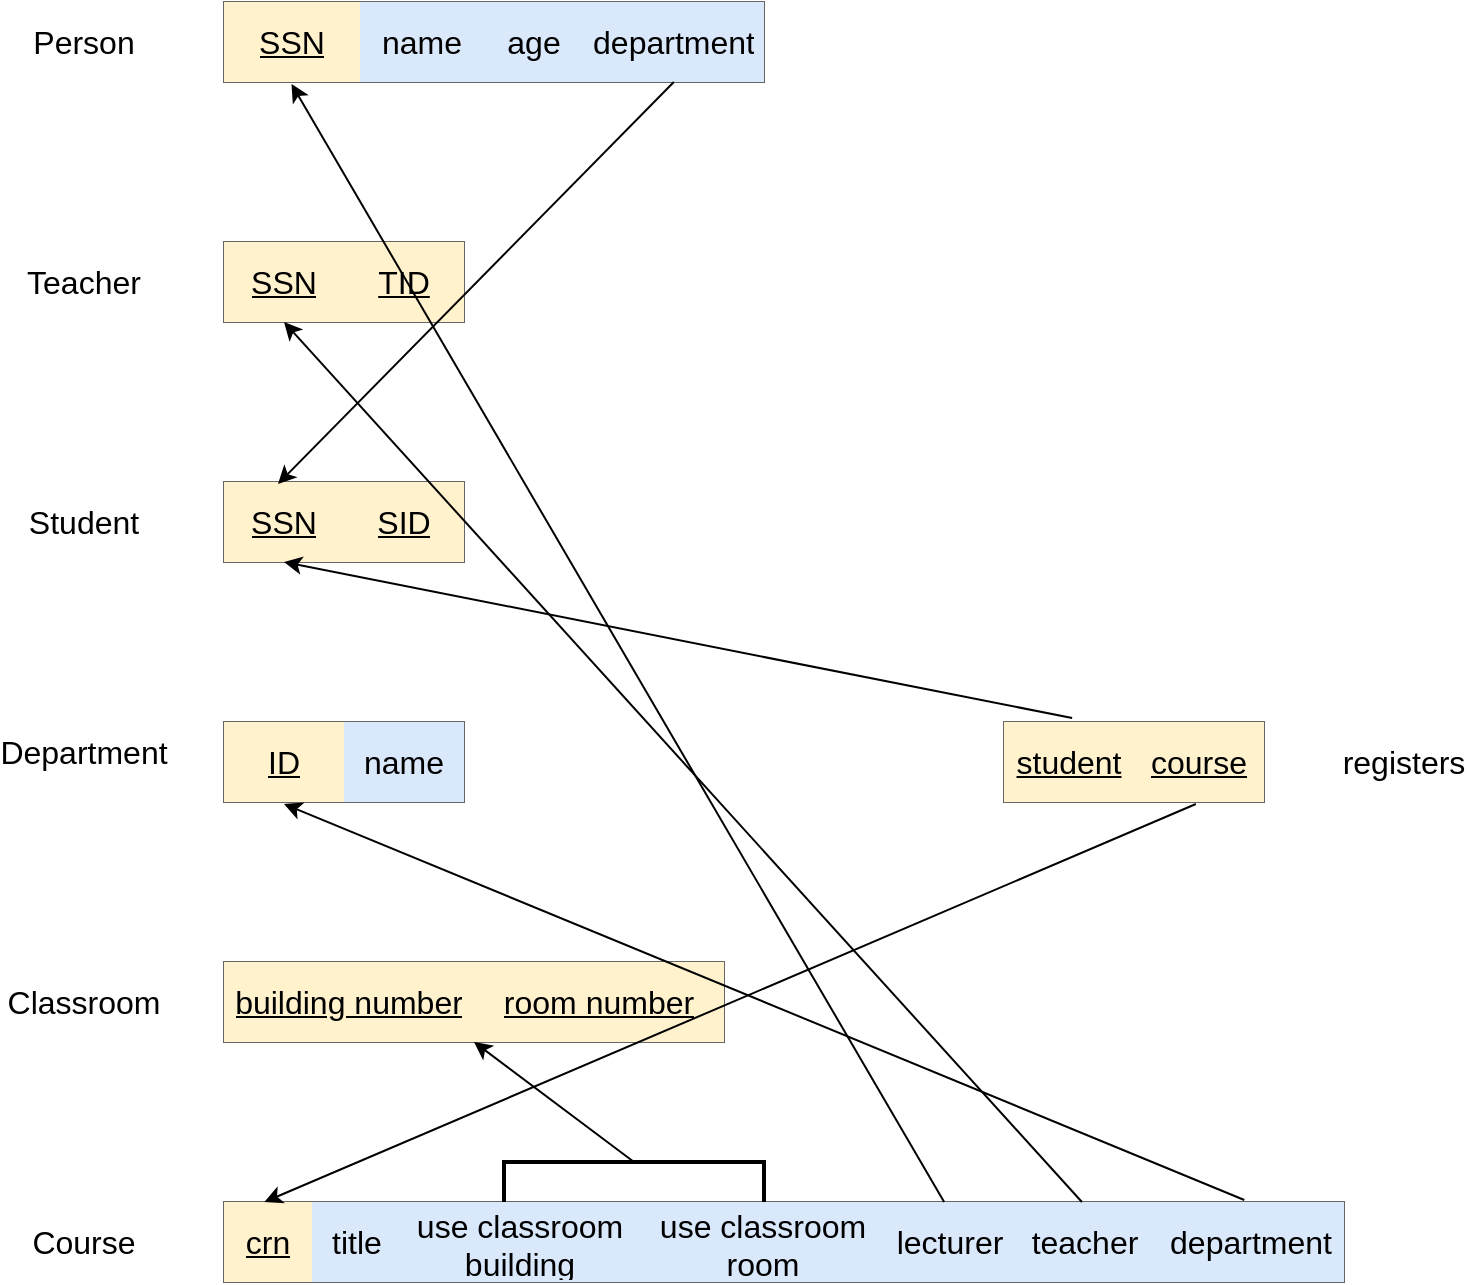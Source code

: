 <mxfile version="21.1.2" type="device">
  <diagram name="Page-1" id="XLfyf-j3GxoiXbW0jk3t">
    <mxGraphModel dx="794" dy="1194" grid="1" gridSize="10" guides="1" tooltips="1" connect="1" arrows="1" fold="1" page="1" pageScale="1" pageWidth="827" pageHeight="1169" math="0" shadow="0">
      <root>
        <mxCell id="0" />
        <mxCell id="1" parent="0" />
        <mxCell id="3cv_eZzOuFBuD2p36541-14" value="Person" style="shape=table;startSize=0;container=1;collapsible=0;childLayout=tableLayout;strokeColor=#666666;fontSize=16;fillColor=#f5f5f5;fontColor=#333333;swimlaneHead=1;swimlaneBody=1;swimlaneLine=1;" parent="1" vertex="1">
          <mxGeometry x="160" y="40" width="270" height="40" as="geometry" />
        </mxCell>
        <mxCell id="3cv_eZzOuFBuD2p36541-15" value="" style="shape=tableRow;horizontal=0;startSize=0;swimlaneHead=0;swimlaneBody=0;strokeColor=inherit;top=0;left=0;bottom=0;right=0;collapsible=0;dropTarget=0;fillColor=none;points=[[0,0.5],[1,0.5]];portConstraint=eastwest;fontSize=16;" parent="3cv_eZzOuFBuD2p36541-14" vertex="1">
          <mxGeometry width="270" height="40" as="geometry" />
        </mxCell>
        <mxCell id="3cv_eZzOuFBuD2p36541-58" value="&lt;u&gt;SSN&lt;/u&gt;" style="shape=partialRectangle;html=1;whiteSpace=wrap;connectable=0;strokeColor=#d6b656;overflow=hidden;fillColor=#fff2cc;top=0;left=0;bottom=0;right=0;pointerEvents=1;fontSize=16;" parent="3cv_eZzOuFBuD2p36541-15" vertex="1">
          <mxGeometry width="68" height="40" as="geometry">
            <mxRectangle width="68" height="40" as="alternateBounds" />
          </mxGeometry>
        </mxCell>
        <mxCell id="3cv_eZzOuFBuD2p36541-57" value="name" style="shape=partialRectangle;html=1;whiteSpace=wrap;connectable=0;strokeColor=#6c8ebf;overflow=hidden;fillColor=#dae8fc;top=0;left=0;bottom=0;right=0;pointerEvents=1;fontSize=16;" parent="3cv_eZzOuFBuD2p36541-15" vertex="1">
          <mxGeometry x="68" width="62" height="40" as="geometry">
            <mxRectangle width="62" height="40" as="alternateBounds" />
          </mxGeometry>
        </mxCell>
        <mxCell id="3cv_eZzOuFBuD2p36541-16" value="age" style="shape=partialRectangle;html=1;whiteSpace=wrap;connectable=0;strokeColor=#6c8ebf;overflow=hidden;fillColor=#dae8fc;top=0;left=0;bottom=0;right=0;pointerEvents=1;fontSize=16;" parent="3cv_eZzOuFBuD2p36541-15" vertex="1">
          <mxGeometry x="130" width="50" height="40" as="geometry">
            <mxRectangle width="50" height="40" as="alternateBounds" />
          </mxGeometry>
        </mxCell>
        <mxCell id="LzMOYXRbu2ug9y61RmiE-1" value="department" style="shape=partialRectangle;html=1;whiteSpace=wrap;connectable=0;strokeColor=#6c8ebf;overflow=hidden;fillColor=#dae8fc;top=0;left=0;bottom=0;right=0;pointerEvents=1;fontSize=16;" vertex="1" parent="3cv_eZzOuFBuD2p36541-15">
          <mxGeometry x="180" width="90" height="40" as="geometry">
            <mxRectangle width="90" height="40" as="alternateBounds" />
          </mxGeometry>
        </mxCell>
        <mxCell id="3cv_eZzOuFBuD2p36541-59" value="Teacher" style="shape=table;startSize=0;container=1;collapsible=0;childLayout=tableLayout;strokeColor=#666666;fontSize=16;fillColor=#f5f5f5;fontColor=#333333;" parent="1" vertex="1">
          <mxGeometry x="160" y="160" width="120" height="40" as="geometry" />
        </mxCell>
        <mxCell id="3cv_eZzOuFBuD2p36541-60" value="" style="shape=tableRow;horizontal=0;startSize=0;swimlaneHead=0;swimlaneBody=0;strokeColor=inherit;top=0;left=0;bottom=0;right=0;collapsible=0;dropTarget=0;fillColor=none;points=[[0,0.5],[1,0.5]];portConstraint=eastwest;fontSize=16;" parent="3cv_eZzOuFBuD2p36541-59" vertex="1">
          <mxGeometry width="120" height="40" as="geometry" />
        </mxCell>
        <mxCell id="3cv_eZzOuFBuD2p36541-61" value="&lt;u&gt;SSN&lt;/u&gt;" style="shape=partialRectangle;html=1;whiteSpace=wrap;connectable=0;strokeColor=#d6b656;overflow=hidden;fillColor=#fff2cc;top=0;left=0;bottom=0;right=0;pointerEvents=1;fontSize=16;" parent="3cv_eZzOuFBuD2p36541-60" vertex="1">
          <mxGeometry width="60" height="40" as="geometry">
            <mxRectangle width="60" height="40" as="alternateBounds" />
          </mxGeometry>
        </mxCell>
        <mxCell id="3cv_eZzOuFBuD2p36541-62" value="&lt;u&gt;TID&lt;/u&gt;" style="shape=partialRectangle;html=1;whiteSpace=wrap;connectable=0;strokeColor=#d6b656;overflow=hidden;fillColor=#fff2cc;top=0;left=0;bottom=0;right=0;pointerEvents=1;fontSize=16;" parent="3cv_eZzOuFBuD2p36541-60" vertex="1">
          <mxGeometry x="60" width="60" height="40" as="geometry">
            <mxRectangle width="60" height="40" as="alternateBounds" />
          </mxGeometry>
        </mxCell>
        <mxCell id="3cv_eZzOuFBuD2p36541-77" value="Department" style="shape=table;startSize=0;container=1;collapsible=0;childLayout=tableLayout;strokeColor=#666666;fontSize=16;fillColor=#f5f5f5;fontColor=#333333;" parent="1" vertex="1">
          <mxGeometry x="160" y="400" width="120" height="40" as="geometry" />
        </mxCell>
        <mxCell id="3cv_eZzOuFBuD2p36541-78" value="" style="shape=tableRow;horizontal=0;startSize=0;swimlaneHead=0;swimlaneBody=0;strokeColor=inherit;top=0;left=0;bottom=0;right=0;collapsible=0;dropTarget=0;fillColor=none;points=[[0,0.5],[1,0.5]];portConstraint=eastwest;fontSize=16;" parent="3cv_eZzOuFBuD2p36541-77" vertex="1">
          <mxGeometry width="120" height="40" as="geometry" />
        </mxCell>
        <mxCell id="3cv_eZzOuFBuD2p36541-79" value="&lt;u&gt;ID&lt;/u&gt;" style="shape=partialRectangle;html=1;whiteSpace=wrap;connectable=0;strokeColor=#d6b656;overflow=hidden;fillColor=#fff2cc;top=0;left=0;bottom=0;right=0;pointerEvents=1;fontSize=16;" parent="3cv_eZzOuFBuD2p36541-78" vertex="1">
          <mxGeometry width="60" height="40" as="geometry">
            <mxRectangle width="60" height="40" as="alternateBounds" />
          </mxGeometry>
        </mxCell>
        <mxCell id="3cv_eZzOuFBuD2p36541-80" value="name" style="shape=partialRectangle;html=1;whiteSpace=wrap;connectable=0;strokeColor=#6c8ebf;overflow=hidden;fillColor=#dae8fc;top=0;left=0;bottom=0;right=0;pointerEvents=1;fontSize=16;" parent="3cv_eZzOuFBuD2p36541-78" vertex="1">
          <mxGeometry x="60" width="60" height="40" as="geometry">
            <mxRectangle width="60" height="40" as="alternateBounds" />
          </mxGeometry>
        </mxCell>
        <mxCell id="3cv_eZzOuFBuD2p36541-82" value="registers" style="shape=table;startSize=0;container=1;collapsible=0;childLayout=tableLayout;strokeColor=#666666;fontSize=16;fillColor=#f5f5f5;fontColor=#333333;" parent="1" vertex="1">
          <mxGeometry x="550" y="400" width="130" height="40" as="geometry" />
        </mxCell>
        <mxCell id="3cv_eZzOuFBuD2p36541-83" value="" style="shape=tableRow;horizontal=0;startSize=0;swimlaneHead=0;swimlaneBody=0;strokeColor=inherit;top=0;left=0;bottom=0;right=0;collapsible=0;dropTarget=0;fillColor=none;points=[[0,0.5],[1,0.5]];portConstraint=eastwest;fontSize=16;" parent="3cv_eZzOuFBuD2p36541-82" vertex="1">
          <mxGeometry width="130" height="40" as="geometry" />
        </mxCell>
        <mxCell id="3cv_eZzOuFBuD2p36541-84" value="&lt;u&gt;student&lt;/u&gt;" style="shape=partialRectangle;html=1;whiteSpace=wrap;connectable=0;strokeColor=#d6b656;overflow=hidden;fillColor=#fff2cc;top=0;left=0;bottom=0;right=0;pointerEvents=1;fontSize=16;" parent="3cv_eZzOuFBuD2p36541-83" vertex="1">
          <mxGeometry width="65" height="40" as="geometry">
            <mxRectangle width="65" height="40" as="alternateBounds" />
          </mxGeometry>
        </mxCell>
        <mxCell id="3cv_eZzOuFBuD2p36541-85" value="&lt;u&gt;course&lt;/u&gt;" style="shape=partialRectangle;html=1;whiteSpace=wrap;connectable=0;strokeColor=#d6b656;overflow=hidden;fillColor=#fff2cc;top=0;left=0;bottom=0;right=0;pointerEvents=1;fontSize=16;" parent="3cv_eZzOuFBuD2p36541-83" vertex="1">
          <mxGeometry x="65" width="65" height="40" as="geometry">
            <mxRectangle width="65" height="40" as="alternateBounds" />
          </mxGeometry>
        </mxCell>
        <mxCell id="3cv_eZzOuFBuD2p36541-87" value="Student" style="shape=table;startSize=0;container=1;collapsible=0;childLayout=tableLayout;strokeColor=#666666;fontSize=16;fillColor=#f5f5f5;fontColor=#333333;" parent="1" vertex="1">
          <mxGeometry x="160" y="280" width="120" height="40" as="geometry" />
        </mxCell>
        <mxCell id="3cv_eZzOuFBuD2p36541-88" value="" style="shape=tableRow;horizontal=0;startSize=0;swimlaneHead=0;swimlaneBody=0;strokeColor=inherit;top=0;left=0;bottom=0;right=0;collapsible=0;dropTarget=0;fillColor=none;points=[[0,0.5],[1,0.5]];portConstraint=eastwest;fontSize=16;" parent="3cv_eZzOuFBuD2p36541-87" vertex="1">
          <mxGeometry width="120" height="40" as="geometry" />
        </mxCell>
        <mxCell id="3cv_eZzOuFBuD2p36541-89" value="&lt;u&gt;SSN&lt;/u&gt;" style="shape=partialRectangle;html=1;whiteSpace=wrap;connectable=0;strokeColor=#d6b656;overflow=hidden;fillColor=#fff2cc;top=0;left=0;bottom=0;right=0;pointerEvents=1;fontSize=16;" parent="3cv_eZzOuFBuD2p36541-88" vertex="1">
          <mxGeometry width="60" height="40" as="geometry">
            <mxRectangle width="60" height="40" as="alternateBounds" />
          </mxGeometry>
        </mxCell>
        <mxCell id="3cv_eZzOuFBuD2p36541-90" value="&lt;u&gt;SID&lt;/u&gt;" style="shape=partialRectangle;html=1;whiteSpace=wrap;connectable=0;strokeColor=#d6b656;overflow=hidden;fillColor=#fff2cc;top=0;left=0;bottom=0;right=0;pointerEvents=1;fontSize=16;" parent="3cv_eZzOuFBuD2p36541-88" vertex="1">
          <mxGeometry x="60" width="60" height="40" as="geometry">
            <mxRectangle width="60" height="40" as="alternateBounds" />
          </mxGeometry>
        </mxCell>
        <mxCell id="3cv_eZzOuFBuD2p36541-92" value="Classroom" style="shape=table;startSize=0;container=1;collapsible=0;childLayout=tableLayout;strokeColor=#666666;fontSize=16;fillColor=#f5f5f5;fontColor=#333333;" parent="1" vertex="1">
          <mxGeometry x="160" y="520" width="250" height="40" as="geometry" />
        </mxCell>
        <mxCell id="3cv_eZzOuFBuD2p36541-93" value="" style="shape=tableRow;horizontal=0;startSize=0;swimlaneHead=0;swimlaneBody=0;strokeColor=inherit;top=0;left=0;bottom=0;right=0;collapsible=0;dropTarget=0;fillColor=none;points=[[0,0.5],[1,0.5]];portConstraint=eastwest;fontSize=16;" parent="3cv_eZzOuFBuD2p36541-92" vertex="1">
          <mxGeometry width="250" height="40" as="geometry" />
        </mxCell>
        <mxCell id="3cv_eZzOuFBuD2p36541-94" value="&lt;u&gt;building number&lt;/u&gt;" style="shape=partialRectangle;html=1;whiteSpace=wrap;connectable=0;strokeColor=#d6b656;overflow=hidden;fillColor=#fff2cc;top=0;left=0;bottom=0;right=0;pointerEvents=1;fontSize=16;" parent="3cv_eZzOuFBuD2p36541-93" vertex="1">
          <mxGeometry width="125" height="40" as="geometry">
            <mxRectangle width="125" height="40" as="alternateBounds" />
          </mxGeometry>
        </mxCell>
        <mxCell id="3cv_eZzOuFBuD2p36541-95" value="&lt;u&gt;room number&lt;/u&gt;" style="shape=partialRectangle;html=1;whiteSpace=wrap;connectable=0;strokeColor=#d6b656;overflow=hidden;fillColor=#fff2cc;top=0;left=0;bottom=0;right=0;pointerEvents=1;fontSize=16;" parent="3cv_eZzOuFBuD2p36541-93" vertex="1">
          <mxGeometry x="125" width="125" height="40" as="geometry">
            <mxRectangle width="125" height="40" as="alternateBounds" />
          </mxGeometry>
        </mxCell>
        <mxCell id="3cv_eZzOuFBuD2p36541-97" value="Course" style="shape=table;startSize=0;container=1;collapsible=0;childLayout=tableLayout;strokeColor=#666666;fontSize=16;fillColor=#f5f5f5;fontColor=#333333;" parent="1" vertex="1">
          <mxGeometry x="160" y="640" width="560" height="40" as="geometry" />
        </mxCell>
        <mxCell id="3cv_eZzOuFBuD2p36541-98" value="" style="shape=tableRow;horizontal=0;startSize=0;swimlaneHead=0;swimlaneBody=0;strokeColor=inherit;top=0;left=0;bottom=0;right=0;collapsible=0;dropTarget=0;fillColor=none;points=[[0,0.5],[1,0.5]];portConstraint=eastwest;fontSize=16;" parent="3cv_eZzOuFBuD2p36541-97" vertex="1">
          <mxGeometry width="560" height="40" as="geometry" />
        </mxCell>
        <mxCell id="3cv_eZzOuFBuD2p36541-99" value="&lt;u&gt;crn&lt;/u&gt;" style="shape=partialRectangle;html=1;whiteSpace=wrap;connectable=0;strokeColor=#d6b656;overflow=hidden;fillColor=#fff2cc;top=0;left=0;bottom=0;right=0;pointerEvents=1;fontSize=16;" parent="3cv_eZzOuFBuD2p36541-98" vertex="1">
          <mxGeometry width="44" height="40" as="geometry">
            <mxRectangle width="44" height="40" as="alternateBounds" />
          </mxGeometry>
        </mxCell>
        <mxCell id="3cv_eZzOuFBuD2p36541-100" value="title" style="shape=partialRectangle;html=1;whiteSpace=wrap;connectable=0;strokeColor=#6c8ebf;overflow=hidden;fillColor=#dae8fc;top=0;left=0;bottom=0;right=0;pointerEvents=1;fontSize=16;" parent="3cv_eZzOuFBuD2p36541-98" vertex="1">
          <mxGeometry x="44" width="45" height="40" as="geometry">
            <mxRectangle width="45" height="40" as="alternateBounds" />
          </mxGeometry>
        </mxCell>
        <mxCell id="3cv_eZzOuFBuD2p36541-107" value="use classroom building" style="shape=partialRectangle;html=1;whiteSpace=wrap;connectable=0;strokeColor=#6c8ebf;overflow=hidden;fillColor=#dae8fc;top=0;left=0;bottom=0;right=0;pointerEvents=1;fontSize=16;" parent="3cv_eZzOuFBuD2p36541-98" vertex="1">
          <mxGeometry x="89" width="118" height="40" as="geometry">
            <mxRectangle width="118" height="40" as="alternateBounds" />
          </mxGeometry>
        </mxCell>
        <mxCell id="3cv_eZzOuFBuD2p36541-108" value="use classroom room" style="shape=partialRectangle;html=1;whiteSpace=wrap;connectable=0;strokeColor=#6c8ebf;overflow=hidden;fillColor=#dae8fc;top=0;left=0;bottom=0;right=0;pointerEvents=1;fontSize=16;" parent="3cv_eZzOuFBuD2p36541-98" vertex="1">
          <mxGeometry x="207" width="125" height="40" as="geometry">
            <mxRectangle width="125" height="40" as="alternateBounds" />
          </mxGeometry>
        </mxCell>
        <mxCell id="3cv_eZzOuFBuD2p36541-109" value="lecturer" style="shape=partialRectangle;html=1;whiteSpace=wrap;connectable=0;strokeColor=#6c8ebf;overflow=hidden;fillColor=#dae8fc;top=0;left=0;bottom=0;right=0;pointerEvents=1;fontSize=16;" parent="3cv_eZzOuFBuD2p36541-98" vertex="1">
          <mxGeometry x="332" width="62" height="40" as="geometry">
            <mxRectangle width="62" height="40" as="alternateBounds" />
          </mxGeometry>
        </mxCell>
        <mxCell id="3cv_eZzOuFBuD2p36541-101" value="teacher" style="shape=partialRectangle;html=1;whiteSpace=wrap;connectable=0;strokeColor=#6c8ebf;overflow=hidden;fillColor=#dae8fc;top=0;left=0;bottom=0;right=0;pointerEvents=1;fontSize=16;" parent="3cv_eZzOuFBuD2p36541-98" vertex="1">
          <mxGeometry x="394" width="73" height="40" as="geometry">
            <mxRectangle width="73" height="40" as="alternateBounds" />
          </mxGeometry>
        </mxCell>
        <mxCell id="3cv_eZzOuFBuD2p36541-106" value="department" style="shape=partialRectangle;html=1;whiteSpace=wrap;connectable=0;strokeColor=#6c8ebf;overflow=hidden;fillColor=#dae8fc;top=0;left=0;bottom=0;right=0;pointerEvents=1;fontSize=16;" parent="3cv_eZzOuFBuD2p36541-98" vertex="1">
          <mxGeometry x="467" width="93" height="40" as="geometry">
            <mxRectangle width="93" height="40" as="alternateBounds" />
          </mxGeometry>
        </mxCell>
        <mxCell id="3cv_eZzOuFBuD2p36541-124" value="Person" style="text;html=1;strokeColor=none;fillColor=none;align=center;verticalAlign=middle;whiteSpace=wrap;rounded=0;fontSize=16;" parent="1" vertex="1">
          <mxGeometry x="60" y="45" width="60" height="30" as="geometry" />
        </mxCell>
        <mxCell id="3cv_eZzOuFBuD2p36541-125" value="Student" style="text;html=1;strokeColor=none;fillColor=none;align=center;verticalAlign=middle;whiteSpace=wrap;rounded=0;fontSize=16;" parent="1" vertex="1">
          <mxGeometry x="60" y="285" width="60" height="30" as="geometry" />
        </mxCell>
        <mxCell id="3cv_eZzOuFBuD2p36541-126" value="Department" style="text;html=1;strokeColor=none;fillColor=none;align=center;verticalAlign=middle;whiteSpace=wrap;rounded=0;fontSize=16;" parent="1" vertex="1">
          <mxGeometry x="60" y="400" width="60" height="30" as="geometry" />
        </mxCell>
        <mxCell id="3cv_eZzOuFBuD2p36541-127" value="Classroom" style="text;html=1;strokeColor=none;fillColor=none;align=center;verticalAlign=middle;whiteSpace=wrap;rounded=0;fontSize=16;" parent="1" vertex="1">
          <mxGeometry x="60" y="525" width="60" height="30" as="geometry" />
        </mxCell>
        <mxCell id="3cv_eZzOuFBuD2p36541-128" value="Course" style="text;html=1;strokeColor=none;fillColor=none;align=center;verticalAlign=middle;whiteSpace=wrap;rounded=0;fontSize=16;" parent="1" vertex="1">
          <mxGeometry x="60" y="645" width="60" height="30" as="geometry" />
        </mxCell>
        <mxCell id="3cv_eZzOuFBuD2p36541-130" value="registers" style="text;html=1;strokeColor=none;fillColor=none;align=center;verticalAlign=middle;whiteSpace=wrap;rounded=0;fontSize=16;" parent="1" vertex="1">
          <mxGeometry x="720" y="405" width="60" height="30" as="geometry" />
        </mxCell>
        <mxCell id="3cv_eZzOuFBuD2p36541-132" value="Teacher" style="text;html=1;strokeColor=none;fillColor=none;align=center;verticalAlign=middle;whiteSpace=wrap;rounded=0;fontSize=16;" parent="1" vertex="1">
          <mxGeometry x="60" y="165" width="60" height="30" as="geometry" />
        </mxCell>
        <mxCell id="3cv_eZzOuFBuD2p36541-133" value="" style="strokeWidth=2;html=1;shape=mxgraph.flowchart.annotation_1;align=left;pointerEvents=1;direction=south;" parent="1" vertex="1">
          <mxGeometry x="300" y="620" width="130" height="20" as="geometry" />
        </mxCell>
        <mxCell id="3cv_eZzOuFBuD2p36541-134" value="" style="endArrow=classic;html=1;rounded=0;exitX=0;exitY=0.5;exitDx=0;exitDy=0;exitPerimeter=0;entryX=0.5;entryY=1;entryDx=0;entryDy=0;" parent="1" source="3cv_eZzOuFBuD2p36541-133" target="3cv_eZzOuFBuD2p36541-92" edge="1">
          <mxGeometry width="50" height="50" relative="1" as="geometry">
            <mxPoint x="330" y="390" as="sourcePoint" />
            <mxPoint x="380" y="340" as="targetPoint" />
          </mxGeometry>
        </mxCell>
        <mxCell id="3cv_eZzOuFBuD2p36541-135" value="" style="endArrow=classic;html=1;rounded=0;exitX=0.643;exitY=0;exitDx=0;exitDy=0;exitPerimeter=0;entryX=0.125;entryY=1.025;entryDx=0;entryDy=0;entryPerimeter=0;" parent="1" source="3cv_eZzOuFBuD2p36541-98" target="3cv_eZzOuFBuD2p36541-15" edge="1">
          <mxGeometry width="50" height="50" relative="1" as="geometry">
            <mxPoint x="330" y="390" as="sourcePoint" />
            <mxPoint x="380" y="340" as="targetPoint" />
          </mxGeometry>
        </mxCell>
        <mxCell id="3cv_eZzOuFBuD2p36541-136" value="" style="endArrow=classic;html=1;rounded=0;exitX=0.766;exitY=0;exitDx=0;exitDy=0;exitPerimeter=0;entryX=0.25;entryY=1;entryDx=0;entryDy=0;" parent="1" source="3cv_eZzOuFBuD2p36541-98" target="3cv_eZzOuFBuD2p36541-59" edge="1">
          <mxGeometry width="50" height="50" relative="1" as="geometry">
            <mxPoint x="330" y="390" as="sourcePoint" />
            <mxPoint x="380" y="340" as="targetPoint" />
          </mxGeometry>
        </mxCell>
        <mxCell id="3cv_eZzOuFBuD2p36541-137" value="" style="endArrow=classic;html=1;rounded=0;exitX=0.911;exitY=-0.025;exitDx=0;exitDy=0;exitPerimeter=0;entryX=0.25;entryY=1.025;entryDx=0;entryDy=0;entryPerimeter=0;" parent="1" source="3cv_eZzOuFBuD2p36541-98" target="3cv_eZzOuFBuD2p36541-78" edge="1">
          <mxGeometry width="50" height="50" relative="1" as="geometry">
            <mxPoint x="330" y="390" as="sourcePoint" />
            <mxPoint x="380" y="340" as="targetPoint" />
          </mxGeometry>
        </mxCell>
        <mxCell id="3cv_eZzOuFBuD2p36541-140" value="" style="endArrow=classic;html=1;rounded=0;exitX=0.262;exitY=-0.05;exitDx=0;exitDy=0;exitPerimeter=0;entryX=0.25;entryY=1;entryDx=0;entryDy=0;" parent="1" source="3cv_eZzOuFBuD2p36541-83" target="3cv_eZzOuFBuD2p36541-87" edge="1">
          <mxGeometry width="50" height="50" relative="1" as="geometry">
            <mxPoint x="330" y="390" as="sourcePoint" />
            <mxPoint x="380" y="340" as="targetPoint" />
          </mxGeometry>
        </mxCell>
        <mxCell id="3cv_eZzOuFBuD2p36541-141" value="" style="endArrow=classic;html=1;rounded=0;exitX=0.738;exitY=1.025;exitDx=0;exitDy=0;exitPerimeter=0;entryX=0.036;entryY=0;entryDx=0;entryDy=0;entryPerimeter=0;" parent="1" source="3cv_eZzOuFBuD2p36541-83" target="3cv_eZzOuFBuD2p36541-98" edge="1">
          <mxGeometry width="50" height="50" relative="1" as="geometry">
            <mxPoint x="330" y="390" as="sourcePoint" />
            <mxPoint x="380" y="340" as="targetPoint" />
          </mxGeometry>
        </mxCell>
        <mxCell id="LzMOYXRbu2ug9y61RmiE-2" value="" style="endArrow=classic;html=1;rounded=0;exitX=0.833;exitY=1;exitDx=0;exitDy=0;exitPerimeter=0;entryX=0.225;entryY=0.025;entryDx=0;entryDy=0;entryPerimeter=0;" edge="1" parent="1" source="3cv_eZzOuFBuD2p36541-14" target="3cv_eZzOuFBuD2p36541-88">
          <mxGeometry width="50" height="50" relative="1" as="geometry">
            <mxPoint x="440" y="130" as="sourcePoint" />
            <mxPoint x="380" y="260" as="targetPoint" />
          </mxGeometry>
        </mxCell>
      </root>
    </mxGraphModel>
  </diagram>
</mxfile>
